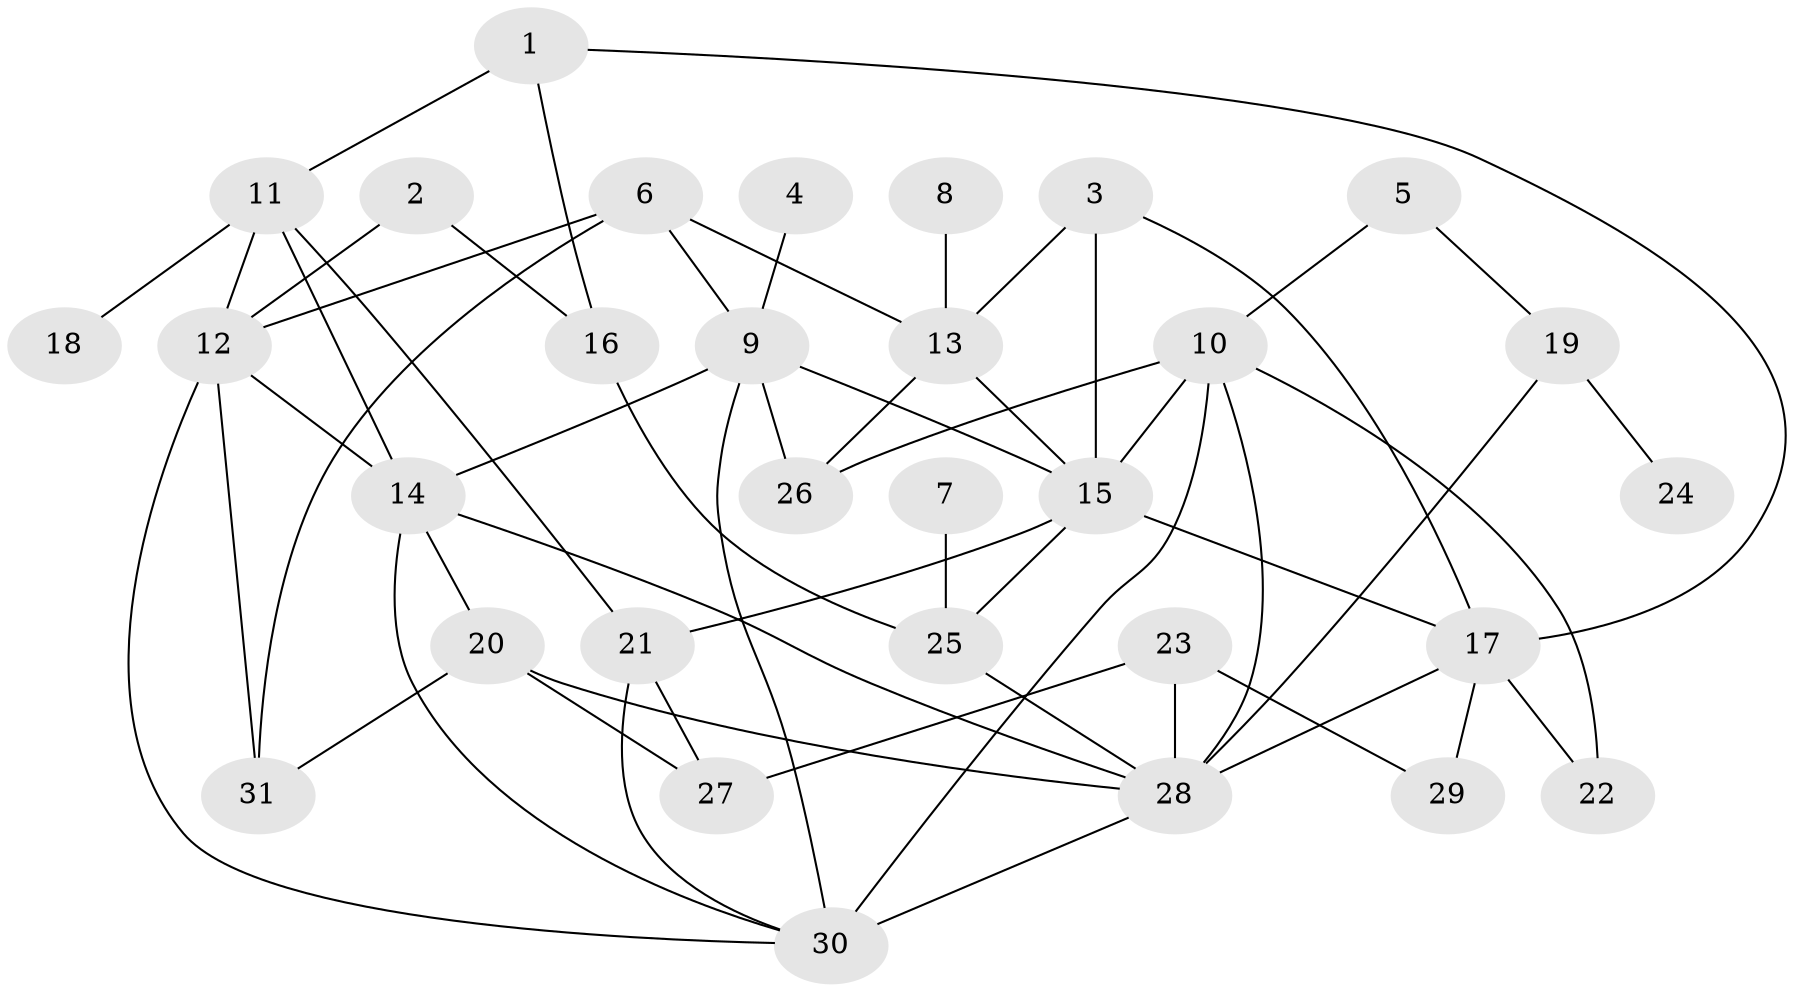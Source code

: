 // original degree distribution, {3: 0.21359223300970873, 5: 0.05825242718446602, 9: 0.009708737864077669, 6: 0.038834951456310676, 4: 0.0970873786407767, 2: 0.39805825242718446, 7: 0.009708737864077669, 1: 0.17475728155339806}
// Generated by graph-tools (version 1.1) at 2025/36/03/04/25 23:36:00]
// undirected, 31 vertices, 57 edges
graph export_dot {
  node [color=gray90,style=filled];
  1;
  2;
  3;
  4;
  5;
  6;
  7;
  8;
  9;
  10;
  11;
  12;
  13;
  14;
  15;
  16;
  17;
  18;
  19;
  20;
  21;
  22;
  23;
  24;
  25;
  26;
  27;
  28;
  29;
  30;
  31;
  1 -- 11 [weight=1.0];
  1 -- 16 [weight=1.0];
  1 -- 17 [weight=1.0];
  2 -- 12 [weight=1.0];
  2 -- 16 [weight=1.0];
  3 -- 13 [weight=1.0];
  3 -- 15 [weight=2.0];
  3 -- 17 [weight=1.0];
  4 -- 9 [weight=1.0];
  5 -- 10 [weight=1.0];
  5 -- 19 [weight=1.0];
  6 -- 9 [weight=1.0];
  6 -- 12 [weight=1.0];
  6 -- 13 [weight=1.0];
  6 -- 31 [weight=1.0];
  7 -- 25 [weight=1.0];
  8 -- 13 [weight=1.0];
  9 -- 14 [weight=2.0];
  9 -- 15 [weight=1.0];
  9 -- 26 [weight=1.0];
  9 -- 30 [weight=1.0];
  10 -- 15 [weight=1.0];
  10 -- 22 [weight=1.0];
  10 -- 26 [weight=2.0];
  10 -- 28 [weight=1.0];
  10 -- 30 [weight=2.0];
  11 -- 12 [weight=1.0];
  11 -- 14 [weight=1.0];
  11 -- 18 [weight=1.0];
  11 -- 21 [weight=1.0];
  12 -- 14 [weight=1.0];
  12 -- 30 [weight=1.0];
  12 -- 31 [weight=1.0];
  13 -- 15 [weight=1.0];
  13 -- 26 [weight=1.0];
  14 -- 20 [weight=2.0];
  14 -- 28 [weight=1.0];
  14 -- 30 [weight=1.0];
  15 -- 17 [weight=2.0];
  15 -- 21 [weight=1.0];
  15 -- 25 [weight=1.0];
  16 -- 25 [weight=1.0];
  17 -- 22 [weight=1.0];
  17 -- 28 [weight=1.0];
  17 -- 29 [weight=2.0];
  19 -- 24 [weight=1.0];
  19 -- 28 [weight=1.0];
  20 -- 27 [weight=1.0];
  20 -- 28 [weight=1.0];
  20 -- 31 [weight=1.0];
  21 -- 27 [weight=1.0];
  21 -- 30 [weight=1.0];
  23 -- 27 [weight=1.0];
  23 -- 28 [weight=1.0];
  23 -- 29 [weight=1.0];
  25 -- 28 [weight=1.0];
  28 -- 30 [weight=1.0];
}
